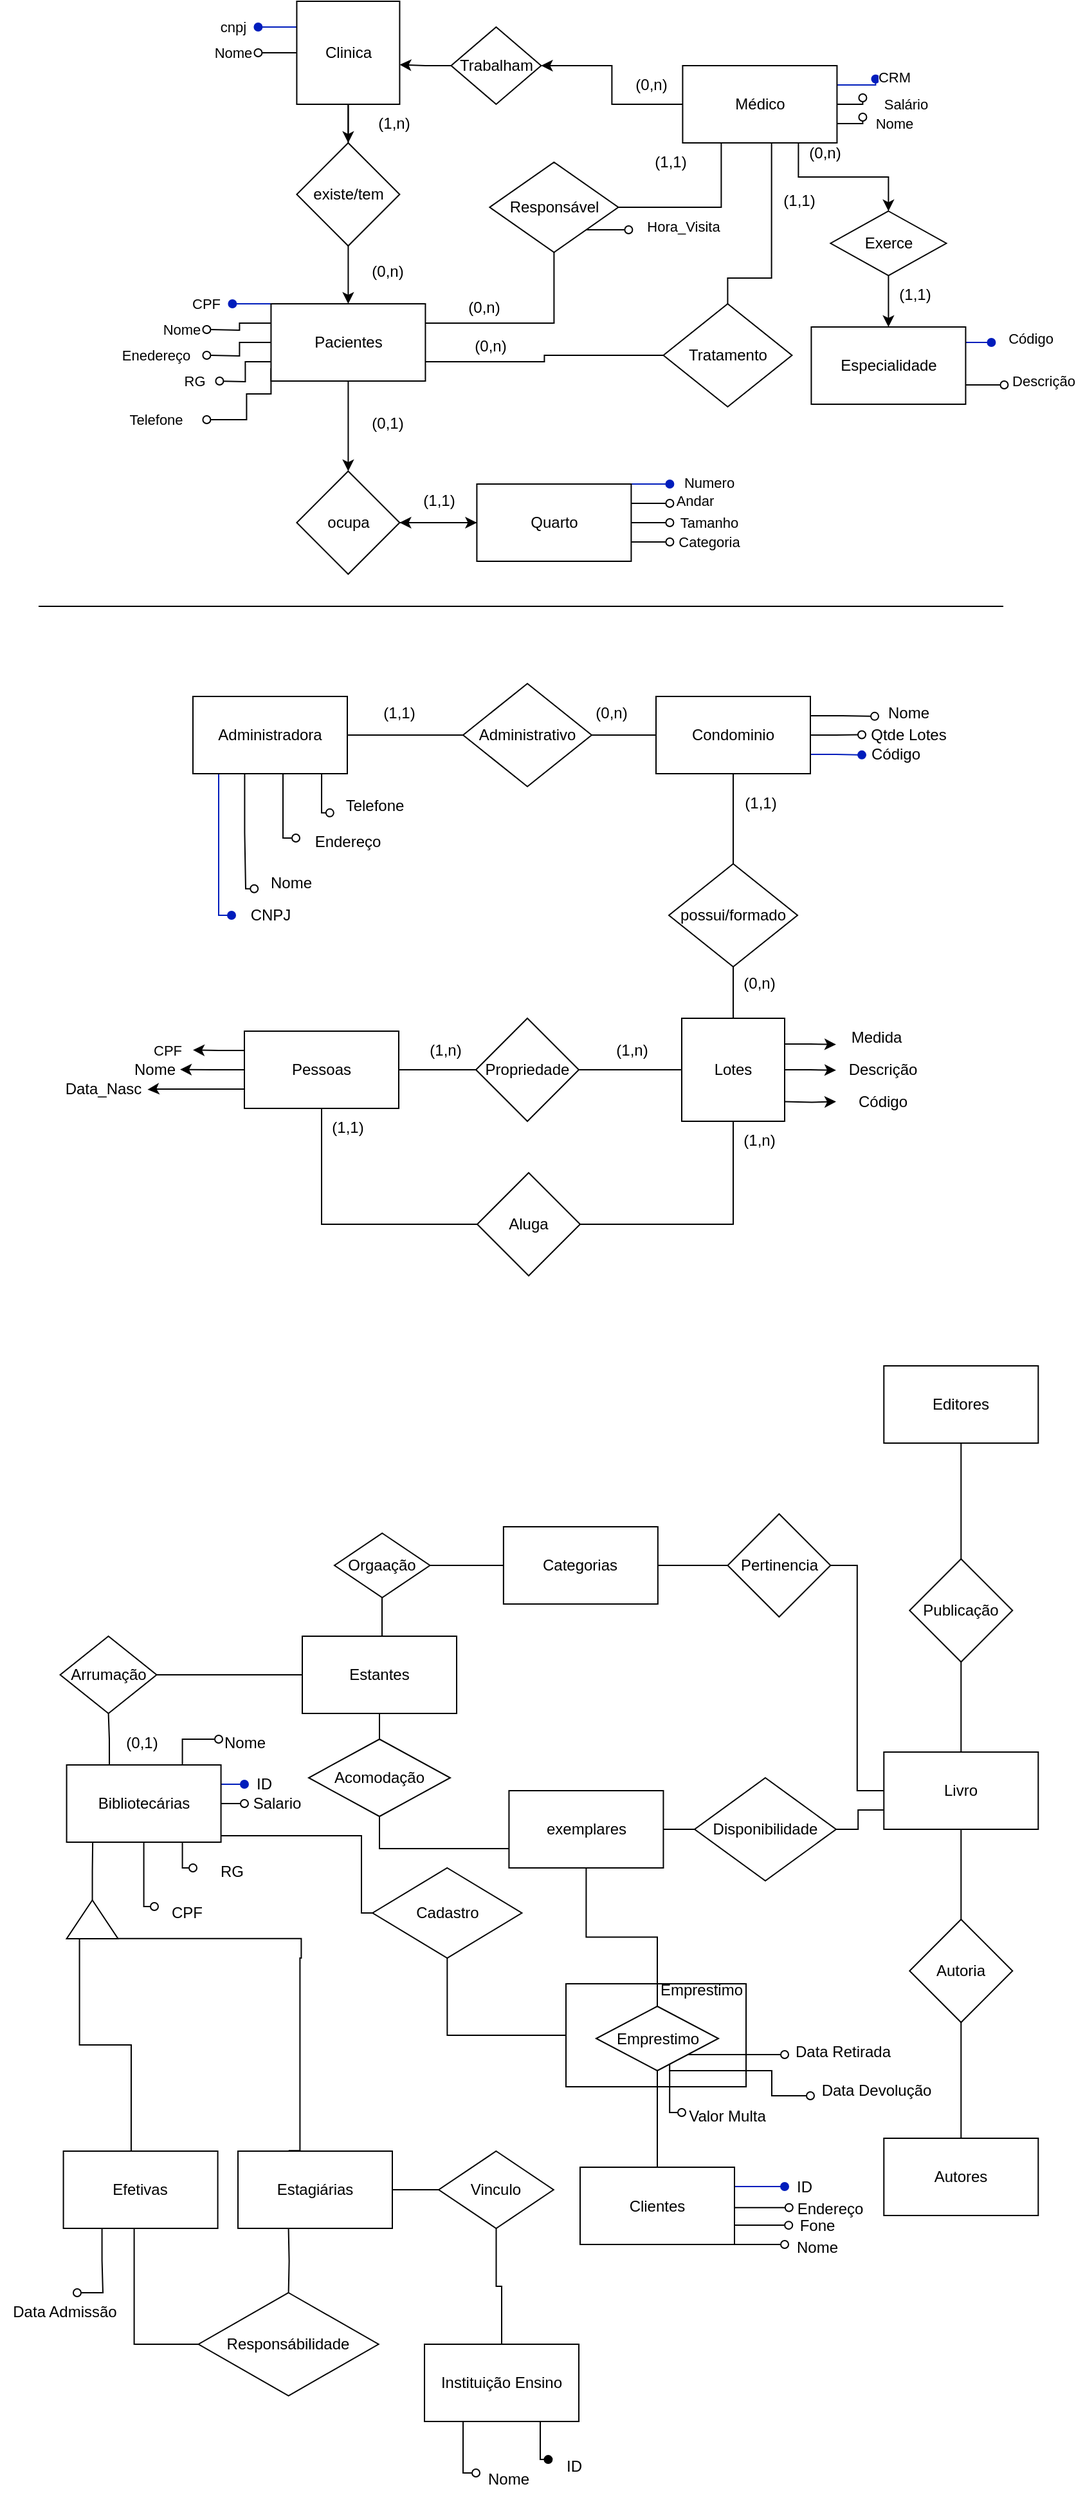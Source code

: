 <mxfile version="21.8.1" type="github">
  <diagram id="R2lEEEUBdFMjLlhIrx00" name="Page-1">
    <mxGraphModel dx="291" dy="302" grid="1" gridSize="10" guides="1" tooltips="1" connect="1" arrows="1" fold="1" page="1" pageScale="1" pageWidth="850" pageHeight="1100" math="0" shadow="0" extFonts="Permanent Marker^https://fonts.googleapis.com/css?family=Permanent+Marker">
      <root>
        <mxCell id="0" />
        <mxCell id="1" parent="0" />
        <mxCell id="gkzm2Iovf9U_LlAAw7v1-2" value="&lt;font style=&quot;vertical-align: inherit;&quot;&gt;&lt;font style=&quot;vertical-align: inherit;&quot;&gt;cnpj&lt;/font&gt;&lt;/font&gt;" style="edgeStyle=orthogonalEdgeStyle;rounded=0;orthogonalLoop=1;jettySize=auto;html=1;exitX=0;exitY=0.25;exitDx=0;exitDy=0;endArrow=oval;endFill=1;fillColor=#0050ef;strokeColor=#001DBC;" parent="1" source="gkzm2Iovf9U_LlAAw7v1-1" edge="1">
          <mxGeometry x="1" y="20" relative="1" as="geometry">
            <mxPoint x="200.71" y="110" as="targetPoint" />
            <mxPoint x="-20" y="-20" as="offset" />
          </mxGeometry>
        </mxCell>
        <mxCell id="gkzm2Iovf9U_LlAAw7v1-3" value="&lt;font style=&quot;vertical-align: inherit;&quot;&gt;&lt;font style=&quot;vertical-align: inherit;&quot;&gt;Nome&lt;/font&gt;&lt;/font&gt;" style="edgeStyle=orthogonalEdgeStyle;rounded=0;orthogonalLoop=1;jettySize=auto;html=1;exitX=0;exitY=0.5;exitDx=0;exitDy=0;endArrow=oval;endFill=0;" parent="1" source="gkzm2Iovf9U_LlAAw7v1-1" edge="1">
          <mxGeometry x="1" y="20" relative="1" as="geometry">
            <mxPoint x="200.71" y="130" as="targetPoint" />
            <mxPoint x="-20" y="-20" as="offset" />
          </mxGeometry>
        </mxCell>
        <mxCell id="gkzm2Iovf9U_LlAAw7v1-5" value="" style="edgeStyle=orthogonalEdgeStyle;rounded=0;orthogonalLoop=1;jettySize=auto;html=1;endArrow=none;endFill=0;" parent="1" source="gkzm2Iovf9U_LlAAw7v1-1" target="gkzm2Iovf9U_LlAAw7v1-4" edge="1">
          <mxGeometry relative="1" as="geometry" />
        </mxCell>
        <mxCell id="XFIh8VHzb_HFh7C2uXoa-22" value="" style="edgeStyle=orthogonalEdgeStyle;rounded=0;orthogonalLoop=1;jettySize=auto;html=1;" edge="1" parent="1" source="gkzm2Iovf9U_LlAAw7v1-1" target="gkzm2Iovf9U_LlAAw7v1-4">
          <mxGeometry relative="1" as="geometry" />
        </mxCell>
        <mxCell id="gkzm2Iovf9U_LlAAw7v1-1" value="&lt;font style=&quot;vertical-align: inherit;&quot;&gt;&lt;font style=&quot;vertical-align: inherit;&quot;&gt;Clinica&lt;/font&gt;&lt;/font&gt;" style="whiteSpace=wrap;html=1;aspect=fixed;" parent="1" vertex="1">
          <mxGeometry x="230.71" y="90" width="80" height="80" as="geometry" />
        </mxCell>
        <mxCell id="gkzm2Iovf9U_LlAAw7v1-7" value="" style="edgeStyle=orthogonalEdgeStyle;rounded=0;orthogonalLoop=1;jettySize=auto;html=1;" parent="1" source="gkzm2Iovf9U_LlAAw7v1-4" target="gkzm2Iovf9U_LlAAw7v1-6" edge="1">
          <mxGeometry relative="1" as="geometry" />
        </mxCell>
        <mxCell id="gkzm2Iovf9U_LlAAw7v1-4" value="&lt;font style=&quot;vertical-align: inherit;&quot;&gt;&lt;font style=&quot;vertical-align: inherit;&quot;&gt;existe/tem&lt;/font&gt;&lt;/font&gt;" style="rhombus;whiteSpace=wrap;html=1;" parent="1" vertex="1">
          <mxGeometry x="230.71" y="200" width="80" height="80" as="geometry" />
        </mxCell>
        <mxCell id="gkzm2Iovf9U_LlAAw7v1-10" style="edgeStyle=orthogonalEdgeStyle;rounded=0;orthogonalLoop=1;jettySize=auto;html=1;exitX=0;exitY=0;exitDx=0;exitDy=0;endArrow=oval;endFill=1;fillColor=#0050ef;strokeColor=#001DBC;" parent="1" source="gkzm2Iovf9U_LlAAw7v1-6" edge="1">
          <mxGeometry relative="1" as="geometry">
            <mxPoint x="180.71" y="325.143" as="targetPoint" />
          </mxGeometry>
        </mxCell>
        <mxCell id="gkzm2Iovf9U_LlAAw7v1-12" value="CPF" style="edgeLabel;html=1;align=center;verticalAlign=middle;resizable=0;points=[];" parent="gkzm2Iovf9U_LlAAw7v1-10" vertex="1" connectable="0">
          <mxGeometry x="0.822" y="-1" relative="1" as="geometry">
            <mxPoint x="-23" y="1" as="offset" />
          </mxGeometry>
        </mxCell>
        <mxCell id="gkzm2Iovf9U_LlAAw7v1-13" style="edgeStyle=orthogonalEdgeStyle;rounded=0;orthogonalLoop=1;jettySize=auto;html=1;exitX=0;exitY=0.25;exitDx=0;exitDy=0;endArrow=oval;endFill=0;" parent="1" source="gkzm2Iovf9U_LlAAw7v1-6" edge="1">
          <mxGeometry relative="1" as="geometry">
            <mxPoint x="160.71" y="345" as="targetPoint" />
          </mxGeometry>
        </mxCell>
        <mxCell id="gkzm2Iovf9U_LlAAw7v1-14" value="Nome" style="edgeLabel;html=1;align=center;verticalAlign=middle;resizable=0;points=[];" parent="gkzm2Iovf9U_LlAAw7v1-13" vertex="1" connectable="0">
          <mxGeometry x="0.969" relative="1" as="geometry">
            <mxPoint x="-21" as="offset" />
          </mxGeometry>
        </mxCell>
        <mxCell id="gkzm2Iovf9U_LlAAw7v1-15" style="edgeStyle=orthogonalEdgeStyle;rounded=0;orthogonalLoop=1;jettySize=auto;html=1;exitX=0;exitY=0.5;exitDx=0;exitDy=0;endArrow=oval;endFill=0;" parent="1" source="gkzm2Iovf9U_LlAAw7v1-6" edge="1">
          <mxGeometry relative="1" as="geometry">
            <mxPoint x="160.71" y="365" as="targetPoint" />
          </mxGeometry>
        </mxCell>
        <mxCell id="gkzm2Iovf9U_LlAAw7v1-16" value="Enedereço" style="edgeLabel;html=1;align=center;verticalAlign=middle;resizable=0;points=[];" parent="gkzm2Iovf9U_LlAAw7v1-15" vertex="1" connectable="0">
          <mxGeometry x="0.972" relative="1" as="geometry">
            <mxPoint x="-41" as="offset" />
          </mxGeometry>
        </mxCell>
        <mxCell id="gkzm2Iovf9U_LlAAw7v1-17" style="edgeStyle=orthogonalEdgeStyle;rounded=0;orthogonalLoop=1;jettySize=auto;html=1;exitX=0;exitY=0.75;exitDx=0;exitDy=0;endArrow=oval;endFill=0;" parent="1" source="gkzm2Iovf9U_LlAAw7v1-6" edge="1">
          <mxGeometry relative="1" as="geometry">
            <mxPoint x="170.71" y="385" as="targetPoint" />
          </mxGeometry>
        </mxCell>
        <mxCell id="gkzm2Iovf9U_LlAAw7v1-18" value="RG" style="edgeLabel;html=1;align=center;verticalAlign=middle;resizable=0;points=[];" parent="gkzm2Iovf9U_LlAAw7v1-17" vertex="1" connectable="0">
          <mxGeometry x="0.917" relative="1" as="geometry">
            <mxPoint x="-22" as="offset" />
          </mxGeometry>
        </mxCell>
        <mxCell id="gkzm2Iovf9U_LlAAw7v1-19" style="edgeStyle=orthogonalEdgeStyle;rounded=0;orthogonalLoop=1;jettySize=auto;html=1;exitX=0;exitY=1;exitDx=0;exitDy=0;endArrow=oval;endFill=0;" parent="1" edge="1">
          <mxGeometry relative="1" as="geometry">
            <mxPoint x="160.71" y="415" as="targetPoint" />
            <mxPoint x="210.71" y="375" as="sourcePoint" />
            <Array as="points">
              <mxPoint x="210.71" y="395" />
              <mxPoint x="191.71" y="395" />
              <mxPoint x="191.71" y="415" />
            </Array>
          </mxGeometry>
        </mxCell>
        <mxCell id="gkzm2Iovf9U_LlAAw7v1-20" value="Telefone" style="edgeLabel;html=1;align=center;verticalAlign=middle;resizable=0;points=[];" parent="gkzm2Iovf9U_LlAAw7v1-19" vertex="1" connectable="0">
          <mxGeometry x="0.841" relative="1" as="geometry">
            <mxPoint x="-47" as="offset" />
          </mxGeometry>
        </mxCell>
        <mxCell id="gkzm2Iovf9U_LlAAw7v1-22" value="" style="edgeStyle=orthogonalEdgeStyle;rounded=0;orthogonalLoop=1;jettySize=auto;html=1;" parent="1" source="gkzm2Iovf9U_LlAAw7v1-6" target="gkzm2Iovf9U_LlAAw7v1-21" edge="1">
          <mxGeometry relative="1" as="geometry" />
        </mxCell>
        <mxCell id="gkzm2Iovf9U_LlAAw7v1-36" style="edgeStyle=orthogonalEdgeStyle;rounded=0;orthogonalLoop=1;jettySize=auto;html=1;exitX=1;exitY=0.25;exitDx=0;exitDy=0;endArrow=none;endFill=0;" parent="1" source="gkzm2Iovf9U_LlAAw7v1-6" target="gkzm2Iovf9U_LlAAw7v1-37" edge="1">
          <mxGeometry relative="1" as="geometry">
            <mxPoint x="440.71" y="245" as="targetPoint" />
          </mxGeometry>
        </mxCell>
        <mxCell id="gkzm2Iovf9U_LlAAw7v1-38" style="edgeStyle=orthogonalEdgeStyle;rounded=0;orthogonalLoop=1;jettySize=auto;html=1;exitX=1;exitY=0.75;exitDx=0;exitDy=0;endArrow=none;endFill=0;" parent="1" source="gkzm2Iovf9U_LlAAw7v1-6" target="gkzm2Iovf9U_LlAAw7v1-39" edge="1">
          <mxGeometry relative="1" as="geometry">
            <mxPoint x="550.71" y="375" as="targetPoint" />
          </mxGeometry>
        </mxCell>
        <mxCell id="gkzm2Iovf9U_LlAAw7v1-6" value="Pacientes" style="whiteSpace=wrap;html=1;" parent="1" vertex="1">
          <mxGeometry x="210.71" y="325" width="120" height="60" as="geometry" />
        </mxCell>
        <mxCell id="gkzm2Iovf9U_LlAAw7v1-8" value="(1,n)" style="text;html=1;align=center;verticalAlign=middle;resizable=0;points=[];autosize=1;strokeColor=none;fillColor=none;" parent="1" vertex="1">
          <mxGeometry x="280.71" y="170" width="50" height="30" as="geometry" />
        </mxCell>
        <mxCell id="gkzm2Iovf9U_LlAAw7v1-9" value="(0,n)" style="text;html=1;align=center;verticalAlign=middle;resizable=0;points=[];autosize=1;strokeColor=none;fillColor=none;" parent="1" vertex="1">
          <mxGeometry x="275.71" y="285" width="50" height="30" as="geometry" />
        </mxCell>
        <mxCell id="gkzm2Iovf9U_LlAAw7v1-24" value="" style="edgeStyle=orthogonalEdgeStyle;rounded=0;orthogonalLoop=1;jettySize=auto;html=1;" parent="1" source="gkzm2Iovf9U_LlAAw7v1-21" target="gkzm2Iovf9U_LlAAw7v1-23" edge="1">
          <mxGeometry relative="1" as="geometry" />
        </mxCell>
        <mxCell id="gkzm2Iovf9U_LlAAw7v1-21" value="ocupa" style="rhombus;whiteSpace=wrap;html=1;" parent="1" vertex="1">
          <mxGeometry x="230.71" y="455" width="80" height="80" as="geometry" />
        </mxCell>
        <mxCell id="gkzm2Iovf9U_LlAAw7v1-26" value="" style="edgeStyle=orthogonalEdgeStyle;rounded=0;orthogonalLoop=1;jettySize=auto;html=1;" parent="1" source="gkzm2Iovf9U_LlAAw7v1-23" target="gkzm2Iovf9U_LlAAw7v1-21" edge="1">
          <mxGeometry relative="1" as="geometry" />
        </mxCell>
        <mxCell id="gkzm2Iovf9U_LlAAw7v1-28" style="edgeStyle=orthogonalEdgeStyle;rounded=0;orthogonalLoop=1;jettySize=auto;html=1;exitX=1;exitY=0;exitDx=0;exitDy=0;endArrow=oval;endFill=1;fillColor=#0050ef;strokeColor=#001DBC;" parent="1" source="gkzm2Iovf9U_LlAAw7v1-23" edge="1">
          <mxGeometry relative="1" as="geometry">
            <mxPoint x="520.71" y="464.724" as="targetPoint" />
          </mxGeometry>
        </mxCell>
        <mxCell id="gkzm2Iovf9U_LlAAw7v1-29" value="Numero" style="edgeLabel;html=1;align=center;verticalAlign=middle;resizable=0;points=[];" parent="gkzm2Iovf9U_LlAAw7v1-28" vertex="1" connectable="0">
          <mxGeometry x="0.982" y="-2" relative="1" as="geometry">
            <mxPoint x="28" y="-1" as="offset" />
          </mxGeometry>
        </mxCell>
        <mxCell id="gkzm2Iovf9U_LlAAw7v1-30" style="edgeStyle=orthogonalEdgeStyle;rounded=0;orthogonalLoop=1;jettySize=auto;html=1;exitX=1;exitY=0.25;exitDx=0;exitDy=0;endArrow=oval;endFill=0;" parent="1" source="gkzm2Iovf9U_LlAAw7v1-23" edge="1">
          <mxGeometry relative="1" as="geometry">
            <mxPoint x="520.71" y="479.897" as="targetPoint" />
          </mxGeometry>
        </mxCell>
        <mxCell id="gkzm2Iovf9U_LlAAw7v1-31" value="Andar" style="edgeLabel;html=1;align=center;verticalAlign=middle;resizable=0;points=[];" parent="gkzm2Iovf9U_LlAAw7v1-30" vertex="1" connectable="0">
          <mxGeometry x="0.954" y="-2" relative="1" as="geometry">
            <mxPoint x="20" y="-4" as="offset" />
          </mxGeometry>
        </mxCell>
        <mxCell id="gkzm2Iovf9U_LlAAw7v1-32" style="edgeStyle=orthogonalEdgeStyle;rounded=0;orthogonalLoop=1;jettySize=auto;html=1;exitX=1;exitY=0.5;exitDx=0;exitDy=0;endArrow=oval;endFill=0;" parent="1" source="gkzm2Iovf9U_LlAAw7v1-23" edge="1">
          <mxGeometry relative="1" as="geometry">
            <mxPoint x="520.71" y="495.069" as="targetPoint" />
          </mxGeometry>
        </mxCell>
        <mxCell id="gkzm2Iovf9U_LlAAw7v1-33" value="Tamanho" style="edgeLabel;html=1;align=center;verticalAlign=middle;resizable=0;points=[];" parent="gkzm2Iovf9U_LlAAw7v1-32" vertex="1" connectable="0">
          <mxGeometry x="0.729" y="-1" relative="1" as="geometry">
            <mxPoint x="34" y="-1" as="offset" />
          </mxGeometry>
        </mxCell>
        <mxCell id="gkzm2Iovf9U_LlAAw7v1-34" style="edgeStyle=orthogonalEdgeStyle;rounded=0;orthogonalLoop=1;jettySize=auto;html=1;exitX=1;exitY=0.75;exitDx=0;exitDy=0;endArrow=oval;endFill=0;" parent="1" source="gkzm2Iovf9U_LlAAw7v1-23" edge="1">
          <mxGeometry relative="1" as="geometry">
            <mxPoint x="520.71" y="510.241" as="targetPoint" />
          </mxGeometry>
        </mxCell>
        <mxCell id="gkzm2Iovf9U_LlAAw7v1-35" value="Categoria" style="edgeLabel;html=1;align=center;verticalAlign=middle;resizable=0;points=[];" parent="gkzm2Iovf9U_LlAAw7v1-34" vertex="1" connectable="0">
          <mxGeometry x="0.266" relative="1" as="geometry">
            <mxPoint x="41" as="offset" />
          </mxGeometry>
        </mxCell>
        <mxCell id="gkzm2Iovf9U_LlAAw7v1-23" value="Quarto" style="whiteSpace=wrap;html=1;" parent="1" vertex="1">
          <mxGeometry x="370.71" y="465" width="120" height="60" as="geometry" />
        </mxCell>
        <mxCell id="gkzm2Iovf9U_LlAAw7v1-25" value="(0,1)" style="text;html=1;align=center;verticalAlign=middle;resizable=0;points=[];autosize=1;strokeColor=none;fillColor=none;" parent="1" vertex="1">
          <mxGeometry x="275.71" y="403" width="50" height="30" as="geometry" />
        </mxCell>
        <mxCell id="gkzm2Iovf9U_LlAAw7v1-27" value="(1,1)" style="text;html=1;align=center;verticalAlign=middle;resizable=0;points=[];autosize=1;strokeColor=none;fillColor=none;" parent="1" vertex="1">
          <mxGeometry x="315.71" y="463" width="50" height="30" as="geometry" />
        </mxCell>
        <mxCell id="gkzm2Iovf9U_LlAAw7v1-44" style="edgeStyle=orthogonalEdgeStyle;rounded=0;orthogonalLoop=1;jettySize=auto;html=1;exitX=1;exitY=1;exitDx=0;exitDy=0;endArrow=oval;endFill=0;" parent="1" source="gkzm2Iovf9U_LlAAw7v1-37" edge="1">
          <mxGeometry relative="1" as="geometry">
            <mxPoint x="488.71" y="268" as="targetPoint" />
          </mxGeometry>
        </mxCell>
        <mxCell id="gkzm2Iovf9U_LlAAw7v1-45" value="Hora_Visita" style="edgeLabel;html=1;align=center;verticalAlign=middle;resizable=0;points=[];" parent="gkzm2Iovf9U_LlAAw7v1-44" vertex="1" connectable="0">
          <mxGeometry x="0.978" y="-5" relative="1" as="geometry">
            <mxPoint x="47" y="-3" as="offset" />
          </mxGeometry>
        </mxCell>
        <mxCell id="gkzm2Iovf9U_LlAAw7v1-46" style="edgeStyle=orthogonalEdgeStyle;rounded=0;orthogonalLoop=1;jettySize=auto;html=1;exitX=1;exitY=0.5;exitDx=0;exitDy=0;endArrow=none;endFill=0;" parent="1" source="gkzm2Iovf9U_LlAAw7v1-37" edge="1">
          <mxGeometry relative="1" as="geometry">
            <mxPoint x="560.71" y="195" as="targetPoint" />
            <Array as="points">
              <mxPoint x="560.71" y="250" />
            </Array>
          </mxGeometry>
        </mxCell>
        <mxCell id="gkzm2Iovf9U_LlAAw7v1-37" value="Responsável" style="rhombus;whiteSpace=wrap;html=1;" parent="1" vertex="1">
          <mxGeometry x="380.71" y="215" width="100" height="70" as="geometry" />
        </mxCell>
        <mxCell id="gkzm2Iovf9U_LlAAw7v1-39" value="Tratamento" style="rhombus;whiteSpace=wrap;html=1;" parent="1" vertex="1">
          <mxGeometry x="515.71" y="325" width="100" height="80" as="geometry" />
        </mxCell>
        <mxCell id="gkzm2Iovf9U_LlAAw7v1-42" value="(0,n)" style="text;html=1;align=center;verticalAlign=middle;resizable=0;points=[];autosize=1;strokeColor=none;fillColor=none;" parent="1" vertex="1">
          <mxGeometry x="355.71" y="343" width="50" height="30" as="geometry" />
        </mxCell>
        <mxCell id="gkzm2Iovf9U_LlAAw7v1-43" value="(0,n)" style="text;html=1;align=center;verticalAlign=middle;resizable=0;points=[];autosize=1;strokeColor=none;fillColor=none;" parent="1" vertex="1">
          <mxGeometry x="350.71" y="313" width="50" height="30" as="geometry" />
        </mxCell>
        <mxCell id="XFIh8VHzb_HFh7C2uXoa-2" style="edgeStyle=orthogonalEdgeStyle;rounded=0;orthogonalLoop=1;jettySize=auto;html=1;exitX=0.75;exitY=1;exitDx=0;exitDy=0;" edge="1" parent="1" source="gkzm2Iovf9U_LlAAw7v1-48" target="XFIh8VHzb_HFh7C2uXoa-3">
          <mxGeometry relative="1" as="geometry">
            <mxPoint x="710.71" y="275" as="targetPoint" />
          </mxGeometry>
        </mxCell>
        <mxCell id="XFIh8VHzb_HFh7C2uXoa-13" style="edgeStyle=orthogonalEdgeStyle;rounded=0;orthogonalLoop=1;jettySize=auto;html=1;exitX=1;exitY=0.25;exitDx=0;exitDy=0;endArrow=oval;endFill=1;fillColor=#0050ef;strokeColor=#001DBC;" edge="1" parent="1" source="gkzm2Iovf9U_LlAAw7v1-48">
          <mxGeometry relative="1" as="geometry">
            <mxPoint x="680.71" y="150.345" as="targetPoint" />
          </mxGeometry>
        </mxCell>
        <mxCell id="XFIh8VHzb_HFh7C2uXoa-14" value="CRM" style="edgeLabel;html=1;align=center;verticalAlign=middle;resizable=0;points=[];" vertex="1" connectable="0" parent="XFIh8VHzb_HFh7C2uXoa-13">
          <mxGeometry x="0.977" y="3" relative="1" as="geometry">
            <mxPoint x="17" y="-2" as="offset" />
          </mxGeometry>
        </mxCell>
        <mxCell id="XFIh8VHzb_HFh7C2uXoa-15" style="edgeStyle=orthogonalEdgeStyle;rounded=0;orthogonalLoop=1;jettySize=auto;html=1;exitX=1;exitY=0.5;exitDx=0;exitDy=0;endArrow=oval;endFill=0;" edge="1" parent="1" source="gkzm2Iovf9U_LlAAw7v1-48">
          <mxGeometry relative="1" as="geometry">
            <mxPoint x="670.71" y="165" as="targetPoint" />
          </mxGeometry>
        </mxCell>
        <mxCell id="XFIh8VHzb_HFh7C2uXoa-16" value="Salário" style="edgeLabel;html=1;align=center;verticalAlign=middle;resizable=0;points=[];" vertex="1" connectable="0" parent="XFIh8VHzb_HFh7C2uXoa-15">
          <mxGeometry x="0.567" y="-2" relative="1" as="geometry">
            <mxPoint x="34" y="-2" as="offset" />
          </mxGeometry>
        </mxCell>
        <mxCell id="XFIh8VHzb_HFh7C2uXoa-17" style="edgeStyle=orthogonalEdgeStyle;rounded=0;orthogonalLoop=1;jettySize=auto;html=1;exitX=1;exitY=0.75;exitDx=0;exitDy=0;endArrow=oval;endFill=0;" edge="1" parent="1" source="gkzm2Iovf9U_LlAAw7v1-48">
          <mxGeometry relative="1" as="geometry">
            <mxPoint x="670.71" y="180" as="targetPoint" />
          </mxGeometry>
        </mxCell>
        <mxCell id="XFIh8VHzb_HFh7C2uXoa-18" value="Nome" style="edgeLabel;html=1;align=center;verticalAlign=middle;resizable=0;points=[];" vertex="1" connectable="0" parent="XFIh8VHzb_HFh7C2uXoa-17">
          <mxGeometry x="0.61" relative="1" as="geometry">
            <mxPoint x="24" as="offset" />
          </mxGeometry>
        </mxCell>
        <mxCell id="XFIh8VHzb_HFh7C2uXoa-20" value="" style="edgeStyle=orthogonalEdgeStyle;rounded=0;orthogonalLoop=1;jettySize=auto;html=1;" edge="1" parent="1" source="gkzm2Iovf9U_LlAAw7v1-48" target="XFIh8VHzb_HFh7C2uXoa-19">
          <mxGeometry relative="1" as="geometry" />
        </mxCell>
        <mxCell id="gkzm2Iovf9U_LlAAw7v1-48" value="Médico" style="rounded=0;whiteSpace=wrap;html=1;" parent="1" vertex="1">
          <mxGeometry x="530.71" y="140" width="120" height="60" as="geometry" />
        </mxCell>
        <mxCell id="gkzm2Iovf9U_LlAAw7v1-50" style="edgeStyle=orthogonalEdgeStyle;rounded=0;orthogonalLoop=1;jettySize=auto;html=1;exitX=0.5;exitY=0;exitDx=0;exitDy=0;entryX=0.576;entryY=1.006;entryDx=0;entryDy=0;entryPerimeter=0;endArrow=none;endFill=0;" parent="1" source="gkzm2Iovf9U_LlAAw7v1-39" target="gkzm2Iovf9U_LlAAw7v1-48" edge="1">
          <mxGeometry relative="1" as="geometry">
            <Array as="points">
              <mxPoint x="565.71" y="305" />
              <mxPoint x="599.71" y="305" />
            </Array>
          </mxGeometry>
        </mxCell>
        <mxCell id="XFIh8VHzb_HFh7C2uXoa-1" value="(1,1)" style="text;html=1;align=center;verticalAlign=middle;resizable=0;points=[];autosize=1;strokeColor=none;fillColor=none;" vertex="1" parent="1">
          <mxGeometry x="495.71" y="200" width="50" height="30" as="geometry" />
        </mxCell>
        <mxCell id="XFIh8VHzb_HFh7C2uXoa-6" value="" style="edgeStyle=orthogonalEdgeStyle;rounded=0;orthogonalLoop=1;jettySize=auto;html=1;" edge="1" parent="1" source="XFIh8VHzb_HFh7C2uXoa-3" target="XFIh8VHzb_HFh7C2uXoa-5">
          <mxGeometry relative="1" as="geometry" />
        </mxCell>
        <mxCell id="XFIh8VHzb_HFh7C2uXoa-3" value="Exerce" style="rhombus;whiteSpace=wrap;html=1;" vertex="1" parent="1">
          <mxGeometry x="645.71" y="253" width="90" height="50" as="geometry" />
        </mxCell>
        <mxCell id="XFIh8VHzb_HFh7C2uXoa-4" value="(0,n)" style="text;html=1;align=center;verticalAlign=middle;resizable=0;points=[];autosize=1;strokeColor=none;fillColor=none;" vertex="1" parent="1">
          <mxGeometry x="615.71" y="193" width="50" height="30" as="geometry" />
        </mxCell>
        <mxCell id="XFIh8VHzb_HFh7C2uXoa-7" style="edgeStyle=orthogonalEdgeStyle;rounded=0;orthogonalLoop=1;jettySize=auto;html=1;exitX=1;exitY=0.2;exitDx=0;exitDy=0;endArrow=oval;endFill=1;fillColor=#0050ef;strokeColor=#001DBC;exitPerimeter=0;" edge="1" parent="1" source="XFIh8VHzb_HFh7C2uXoa-5">
          <mxGeometry relative="1" as="geometry">
            <mxPoint x="770.71" y="355" as="targetPoint" />
            <mxPoint x="710.71" y="354.34" as="sourcePoint" />
            <Array as="points">
              <mxPoint x="750.71" y="355" />
              <mxPoint x="790.71" y="355" />
            </Array>
          </mxGeometry>
        </mxCell>
        <mxCell id="XFIh8VHzb_HFh7C2uXoa-8" value="Código" style="edgeLabel;html=1;align=center;verticalAlign=middle;resizable=0;points=[];" vertex="1" connectable="0" parent="XFIh8VHzb_HFh7C2uXoa-7">
          <mxGeometry x="1" y="-2" relative="1" as="geometry">
            <mxPoint x="30" y="-5" as="offset" />
          </mxGeometry>
        </mxCell>
        <mxCell id="XFIh8VHzb_HFh7C2uXoa-9" style="edgeStyle=orthogonalEdgeStyle;rounded=0;orthogonalLoop=1;jettySize=auto;html=1;exitX=1;exitY=0.75;exitDx=0;exitDy=0;endArrow=oval;endFill=0;" edge="1" parent="1" source="XFIh8VHzb_HFh7C2uXoa-5">
          <mxGeometry relative="1" as="geometry">
            <mxPoint x="780.71" y="388" as="targetPoint" />
            <Array as="points">
              <mxPoint x="780.71" y="388" />
              <mxPoint x="780.71" y="388" />
            </Array>
          </mxGeometry>
        </mxCell>
        <mxCell id="XFIh8VHzb_HFh7C2uXoa-10" value="Descrição" style="edgeLabel;html=1;align=center;verticalAlign=middle;resizable=0;points=[];" vertex="1" connectable="0" parent="XFIh8VHzb_HFh7C2uXoa-9">
          <mxGeometry x="1" y="3" relative="1" as="geometry">
            <mxPoint x="30" as="offset" />
          </mxGeometry>
        </mxCell>
        <mxCell id="XFIh8VHzb_HFh7C2uXoa-5" value="Especialidade" style="whiteSpace=wrap;html=1;" vertex="1" parent="1">
          <mxGeometry x="630.71" y="343" width="120" height="60" as="geometry" />
        </mxCell>
        <mxCell id="XFIh8VHzb_HFh7C2uXoa-11" value="(1,1)" style="text;html=1;align=center;verticalAlign=middle;resizable=0;points=[];autosize=1;strokeColor=none;fillColor=none;" vertex="1" parent="1">
          <mxGeometry x="685.71" y="303" width="50" height="30" as="geometry" />
        </mxCell>
        <mxCell id="XFIh8VHzb_HFh7C2uXoa-12" value="(1,1)" style="text;html=1;align=center;verticalAlign=middle;resizable=0;points=[];autosize=1;strokeColor=none;fillColor=none;" vertex="1" parent="1">
          <mxGeometry x="595.71" y="230" width="50" height="30" as="geometry" />
        </mxCell>
        <mxCell id="XFIh8VHzb_HFh7C2uXoa-23" value="" style="edgeStyle=orthogonalEdgeStyle;rounded=0;orthogonalLoop=1;jettySize=auto;html=1;entryX=1;entryY=0.616;entryDx=0;entryDy=0;entryPerimeter=0;" edge="1" parent="1" source="XFIh8VHzb_HFh7C2uXoa-19" target="gkzm2Iovf9U_LlAAw7v1-1">
          <mxGeometry relative="1" as="geometry" />
        </mxCell>
        <mxCell id="XFIh8VHzb_HFh7C2uXoa-19" value="Trabalham" style="rhombus;whiteSpace=wrap;html=1;rounded=0;" vertex="1" parent="1">
          <mxGeometry x="350.71" y="110" width="70" height="60" as="geometry" />
        </mxCell>
        <mxCell id="XFIh8VHzb_HFh7C2uXoa-21" value="(0,n)" style="text;html=1;align=center;verticalAlign=middle;resizable=0;points=[];autosize=1;strokeColor=none;fillColor=none;" vertex="1" parent="1">
          <mxGeometry x="480.71" y="140" width="50" height="30" as="geometry" />
        </mxCell>
        <mxCell id="XFIh8VHzb_HFh7C2uXoa-25" value="" style="endArrow=none;html=1;rounded=0;" edge="1" parent="1">
          <mxGeometry width="50" height="50" relative="1" as="geometry">
            <mxPoint x="30" y="560" as="sourcePoint" />
            <mxPoint x="780" y="560" as="targetPoint" />
          </mxGeometry>
        </mxCell>
        <mxCell id="XFIh8VHzb_HFh7C2uXoa-31" value="" style="edgeStyle=orthogonalEdgeStyle;rounded=0;orthogonalLoop=1;jettySize=auto;html=1;endArrow=none;endFill=0;entryX=0;entryY=0.5;entryDx=0;entryDy=0;" edge="1" parent="1" source="XFIh8VHzb_HFh7C2uXoa-29" target="XFIh8VHzb_HFh7C2uXoa-30">
          <mxGeometry relative="1" as="geometry">
            <mxPoint x="360" y="670" as="targetPoint" />
          </mxGeometry>
        </mxCell>
        <mxCell id="XFIh8VHzb_HFh7C2uXoa-54" style="edgeStyle=orthogonalEdgeStyle;rounded=0;orthogonalLoop=1;jettySize=auto;html=1;exitX=0.25;exitY=1;exitDx=0;exitDy=0;endArrow=oval;endFill=1;fillColor=#0050ef;strokeColor=#001DBC;" edge="1" parent="1">
          <mxGeometry relative="1" as="geometry">
            <mxPoint x="180" y="800" as="targetPoint" />
            <mxPoint x="170" y="690" as="sourcePoint" />
            <Array as="points">
              <mxPoint x="170" y="790" />
              <mxPoint x="170" y="790" />
            </Array>
          </mxGeometry>
        </mxCell>
        <mxCell id="XFIh8VHzb_HFh7C2uXoa-55" style="edgeStyle=orthogonalEdgeStyle;rounded=0;orthogonalLoop=1;jettySize=auto;html=1;exitX=0.5;exitY=1;exitDx=0;exitDy=0;endArrow=oval;endFill=0;entryX=0.032;entryY=0.646;entryDx=0;entryDy=0;entryPerimeter=0;" edge="1" parent="1" target="XFIh8VHzb_HFh7C2uXoa-60">
          <mxGeometry relative="1" as="geometry">
            <mxPoint x="190" y="780" as="targetPoint" />
            <mxPoint x="190.2" y="690" as="sourcePoint" />
            <Array as="points">
              <mxPoint x="190" y="736" />
              <mxPoint x="191" y="736" />
              <mxPoint x="191" y="779" />
            </Array>
          </mxGeometry>
        </mxCell>
        <mxCell id="XFIh8VHzb_HFh7C2uXoa-56" style="edgeStyle=orthogonalEdgeStyle;rounded=0;orthogonalLoop=1;jettySize=auto;html=1;exitX=0.75;exitY=1;exitDx=0;exitDy=0;endArrow=oval;endFill=0;" edge="1" parent="1">
          <mxGeometry relative="1" as="geometry">
            <mxPoint x="230" y="740" as="targetPoint" />
            <mxPoint x="220" y="690" as="sourcePoint" />
            <Array as="points">
              <mxPoint x="220" y="690" />
              <mxPoint x="220" y="740" />
            </Array>
          </mxGeometry>
        </mxCell>
        <mxCell id="XFIh8VHzb_HFh7C2uXoa-57" style="edgeStyle=orthogonalEdgeStyle;rounded=0;orthogonalLoop=1;jettySize=auto;html=1;exitX=1;exitY=1;exitDx=0;exitDy=0;endArrow=oval;endFill=0;entryX=0.01;entryY=0.681;entryDx=0;entryDy=0;entryPerimeter=0;" edge="1" parent="1" target="XFIh8VHzb_HFh7C2uXoa-58">
          <mxGeometry relative="1" as="geometry">
            <mxPoint x="250" y="720" as="targetPoint" />
            <mxPoint x="250.04" y="690" as="sourcePoint" />
            <Array as="points">
              <mxPoint x="250" y="720" />
            </Array>
          </mxGeometry>
        </mxCell>
        <mxCell id="XFIh8VHzb_HFh7C2uXoa-29" value="Administradora" style="rounded=0;whiteSpace=wrap;html=1;" vertex="1" parent="1">
          <mxGeometry x="150" y="630" width="120" height="60" as="geometry" />
        </mxCell>
        <mxCell id="XFIh8VHzb_HFh7C2uXoa-34" value="" style="edgeStyle=orthogonalEdgeStyle;rounded=0;orthogonalLoop=1;jettySize=auto;html=1;endArrow=none;endFill=0;" edge="1" parent="1" source="XFIh8VHzb_HFh7C2uXoa-30" target="XFIh8VHzb_HFh7C2uXoa-33">
          <mxGeometry relative="1" as="geometry" />
        </mxCell>
        <mxCell id="XFIh8VHzb_HFh7C2uXoa-30" value="Administrativo" style="rhombus;whiteSpace=wrap;html=1;rounded=0;" vertex="1" parent="1">
          <mxGeometry x="360" y="620" width="100" height="80" as="geometry" />
        </mxCell>
        <mxCell id="XFIh8VHzb_HFh7C2uXoa-36" value="" style="edgeStyle=orthogonalEdgeStyle;rounded=0;orthogonalLoop=1;jettySize=auto;html=1;endArrow=none;endFill=0;" edge="1" parent="1" source="XFIh8VHzb_HFh7C2uXoa-33" target="XFIh8VHzb_HFh7C2uXoa-35">
          <mxGeometry relative="1" as="geometry" />
        </mxCell>
        <mxCell id="XFIh8VHzb_HFh7C2uXoa-65" style="edgeStyle=orthogonalEdgeStyle;rounded=0;orthogonalLoop=1;jettySize=auto;html=1;exitX=1;exitY=0.25;exitDx=0;exitDy=0;endArrow=oval;endFill=0;" edge="1" parent="1" source="XFIh8VHzb_HFh7C2uXoa-33">
          <mxGeometry relative="1" as="geometry">
            <mxPoint x="680" y="645.429" as="targetPoint" />
          </mxGeometry>
        </mxCell>
        <mxCell id="XFIh8VHzb_HFh7C2uXoa-66" style="edgeStyle=orthogonalEdgeStyle;rounded=0;orthogonalLoop=1;jettySize=auto;html=1;exitX=1;exitY=0.5;exitDx=0;exitDy=0;endArrow=oval;endFill=0;" edge="1" parent="1" source="XFIh8VHzb_HFh7C2uXoa-33">
          <mxGeometry relative="1" as="geometry">
            <mxPoint x="670" y="659.714" as="targetPoint" />
          </mxGeometry>
        </mxCell>
        <mxCell id="XFIh8VHzb_HFh7C2uXoa-67" style="edgeStyle=orthogonalEdgeStyle;rounded=0;orthogonalLoop=1;jettySize=auto;html=1;exitX=1;exitY=0.75;exitDx=0;exitDy=0;endArrow=oval;endFill=1;fillColor=#0050ef;strokeColor=#001DBC;" edge="1" parent="1" source="XFIh8VHzb_HFh7C2uXoa-33">
          <mxGeometry relative="1" as="geometry">
            <mxPoint x="670" y="675.429" as="targetPoint" />
          </mxGeometry>
        </mxCell>
        <mxCell id="XFIh8VHzb_HFh7C2uXoa-33" value="Condominio" style="whiteSpace=wrap;html=1;rounded=0;" vertex="1" parent="1">
          <mxGeometry x="510" y="630" width="120" height="60" as="geometry" />
        </mxCell>
        <mxCell id="XFIh8VHzb_HFh7C2uXoa-38" style="edgeStyle=orthogonalEdgeStyle;rounded=0;orthogonalLoop=1;jettySize=auto;html=1;exitX=0.5;exitY=1;exitDx=0;exitDy=0;entryX=0.5;entryY=0;entryDx=0;entryDy=0;endArrow=none;endFill=0;" edge="1" parent="1" source="XFIh8VHzb_HFh7C2uXoa-35" target="XFIh8VHzb_HFh7C2uXoa-37">
          <mxGeometry relative="1" as="geometry" />
        </mxCell>
        <mxCell id="XFIh8VHzb_HFh7C2uXoa-35" value="possui/formado" style="rhombus;whiteSpace=wrap;html=1;rounded=0;" vertex="1" parent="1">
          <mxGeometry x="520" y="760" width="100" height="80" as="geometry" />
        </mxCell>
        <mxCell id="XFIh8VHzb_HFh7C2uXoa-40" value="" style="edgeStyle=orthogonalEdgeStyle;rounded=0;orthogonalLoop=1;jettySize=auto;html=1;endArrow=none;endFill=0;" edge="1" parent="1" source="XFIh8VHzb_HFh7C2uXoa-37" target="XFIh8VHzb_HFh7C2uXoa-39">
          <mxGeometry relative="1" as="geometry" />
        </mxCell>
        <mxCell id="XFIh8VHzb_HFh7C2uXoa-84" style="edgeStyle=orthogonalEdgeStyle;rounded=0;orthogonalLoop=1;jettySize=auto;html=1;exitX=1;exitY=0.25;exitDx=0;exitDy=0;" edge="1" parent="1" source="XFIh8VHzb_HFh7C2uXoa-37">
          <mxGeometry relative="1" as="geometry">
            <mxPoint x="650.0" y="900.353" as="targetPoint" />
          </mxGeometry>
        </mxCell>
        <mxCell id="XFIh8VHzb_HFh7C2uXoa-85" style="edgeStyle=orthogonalEdgeStyle;rounded=0;orthogonalLoop=1;jettySize=auto;html=1;exitX=1;exitY=0.5;exitDx=0;exitDy=0;" edge="1" parent="1" source="XFIh8VHzb_HFh7C2uXoa-37">
          <mxGeometry relative="1" as="geometry">
            <mxPoint x="650.0" y="920.353" as="targetPoint" />
          </mxGeometry>
        </mxCell>
        <mxCell id="XFIh8VHzb_HFh7C2uXoa-86" style="edgeStyle=orthogonalEdgeStyle;rounded=0;orthogonalLoop=1;jettySize=auto;html=1;exitX=1;exitY=0.754;exitDx=0;exitDy=0;exitPerimeter=0;" edge="1" parent="1">
          <mxGeometry relative="1" as="geometry">
            <mxPoint x="650.0" y="944.753" as="targetPoint" />
            <mxPoint x="610" y="944.72" as="sourcePoint" />
          </mxGeometry>
        </mxCell>
        <mxCell id="XFIh8VHzb_HFh7C2uXoa-37" value="Lotes" style="whiteSpace=wrap;html=1;aspect=fixed;" vertex="1" parent="1">
          <mxGeometry x="530" y="880" width="80" height="80" as="geometry" />
        </mxCell>
        <mxCell id="XFIh8VHzb_HFh7C2uXoa-42" value="" style="edgeStyle=orthogonalEdgeStyle;rounded=0;orthogonalLoop=1;jettySize=auto;html=1;endArrow=none;endFill=0;" edge="1" parent="1" source="XFIh8VHzb_HFh7C2uXoa-39" target="XFIh8VHzb_HFh7C2uXoa-41">
          <mxGeometry relative="1" as="geometry" />
        </mxCell>
        <mxCell id="XFIh8VHzb_HFh7C2uXoa-39" value="Propriedade" style="rhombus;whiteSpace=wrap;html=1;" vertex="1" parent="1">
          <mxGeometry x="370" y="880" width="80" height="80" as="geometry" />
        </mxCell>
        <mxCell id="XFIh8VHzb_HFh7C2uXoa-49" value="CPF" style="edgeStyle=orthogonalEdgeStyle;rounded=0;orthogonalLoop=1;jettySize=auto;html=1;exitX=0;exitY=0.25;exitDx=0;exitDy=0;" edge="1" parent="1" source="XFIh8VHzb_HFh7C2uXoa-41">
          <mxGeometry x="1" y="20" relative="1" as="geometry">
            <mxPoint x="150" y="904.667" as="targetPoint" />
            <mxPoint x="-20" y="-20" as="offset" />
          </mxGeometry>
        </mxCell>
        <mxCell id="XFIh8VHzb_HFh7C2uXoa-50" style="edgeStyle=orthogonalEdgeStyle;rounded=0;orthogonalLoop=1;jettySize=auto;html=1;exitX=0;exitY=0.5;exitDx=0;exitDy=0;" edge="1" parent="1" source="XFIh8VHzb_HFh7C2uXoa-41">
          <mxGeometry relative="1" as="geometry">
            <mxPoint x="140" y="919.81" as="targetPoint" />
          </mxGeometry>
        </mxCell>
        <mxCell id="XFIh8VHzb_HFh7C2uXoa-41" value="Pessoas" style="whiteSpace=wrap;html=1;" vertex="1" parent="1">
          <mxGeometry x="190" y="890" width="120" height="60" as="geometry" />
        </mxCell>
        <mxCell id="XFIh8VHzb_HFh7C2uXoa-47" style="edgeStyle=orthogonalEdgeStyle;rounded=0;orthogonalLoop=1;jettySize=auto;html=1;exitX=0;exitY=0.5;exitDx=0;exitDy=0;entryX=0.5;entryY=1;entryDx=0;entryDy=0;endArrow=none;endFill=0;" edge="1" parent="1" source="XFIh8VHzb_HFh7C2uXoa-43" target="XFIh8VHzb_HFh7C2uXoa-41">
          <mxGeometry relative="1" as="geometry" />
        </mxCell>
        <mxCell id="XFIh8VHzb_HFh7C2uXoa-48" style="edgeStyle=orthogonalEdgeStyle;rounded=0;orthogonalLoop=1;jettySize=auto;html=1;exitX=1;exitY=0.5;exitDx=0;exitDy=0;entryX=0.5;entryY=1;entryDx=0;entryDy=0;endArrow=none;endFill=0;" edge="1" parent="1" source="XFIh8VHzb_HFh7C2uXoa-43" target="XFIh8VHzb_HFh7C2uXoa-37">
          <mxGeometry relative="1" as="geometry" />
        </mxCell>
        <mxCell id="XFIh8VHzb_HFh7C2uXoa-43" value="Aluga" style="rhombus;whiteSpace=wrap;html=1;" vertex="1" parent="1">
          <mxGeometry x="371" y="1000" width="80" height="80" as="geometry" />
        </mxCell>
        <mxCell id="XFIh8VHzb_HFh7C2uXoa-51" value="Nome" style="text;html=1;align=center;verticalAlign=middle;resizable=0;points=[];autosize=1;strokeColor=none;fillColor=none;" vertex="1" parent="1">
          <mxGeometry x="90" y="905" width="60" height="30" as="geometry" />
        </mxCell>
        <mxCell id="XFIh8VHzb_HFh7C2uXoa-52" style="edgeStyle=orthogonalEdgeStyle;rounded=0;orthogonalLoop=1;jettySize=auto;html=1;exitX=0;exitY=0.75;exitDx=0;exitDy=0;entryX=0.412;entryY=1.013;entryDx=0;entryDy=0;entryPerimeter=0;" edge="1" parent="1" source="XFIh8VHzb_HFh7C2uXoa-41" target="XFIh8VHzb_HFh7C2uXoa-51">
          <mxGeometry relative="1" as="geometry">
            <mxPoint x="120" y="940" as="targetPoint" />
            <Array as="points">
              <mxPoint x="120" y="935" />
            </Array>
          </mxGeometry>
        </mxCell>
        <mxCell id="XFIh8VHzb_HFh7C2uXoa-53" value="Data_Nasc" style="text;html=1;align=center;verticalAlign=middle;resizable=0;points=[];autosize=1;strokeColor=none;fillColor=none;" vertex="1" parent="1">
          <mxGeometry x="40" y="920" width="80" height="30" as="geometry" />
        </mxCell>
        <mxCell id="XFIh8VHzb_HFh7C2uXoa-58" value="Telefone" style="text;html=1;align=center;verticalAlign=middle;resizable=0;points=[];autosize=1;strokeColor=none;fillColor=none;" vertex="1" parent="1">
          <mxGeometry x="255.71" y="700" width="70" height="30" as="geometry" />
        </mxCell>
        <mxCell id="XFIh8VHzb_HFh7C2uXoa-59" value="Endereço" style="text;html=1;align=center;verticalAlign=middle;resizable=0;points=[];autosize=1;strokeColor=none;fillColor=none;" vertex="1" parent="1">
          <mxGeometry x="235" y="728" width="70" height="30" as="geometry" />
        </mxCell>
        <mxCell id="XFIh8VHzb_HFh7C2uXoa-60" value="Nome" style="text;html=1;align=center;verticalAlign=middle;resizable=0;points=[];autosize=1;strokeColor=none;fillColor=none;" vertex="1" parent="1">
          <mxGeometry x="195.71" y="760" width="60" height="30" as="geometry" />
        </mxCell>
        <mxCell id="XFIh8VHzb_HFh7C2uXoa-62" value="CNPJ" style="text;html=1;align=center;verticalAlign=middle;resizable=0;points=[];autosize=1;strokeColor=none;fillColor=none;" vertex="1" parent="1">
          <mxGeometry x="185" y="785" width="50" height="30" as="geometry" />
        </mxCell>
        <mxCell id="XFIh8VHzb_HFh7C2uXoa-63" value="(1,1)" style="text;html=1;align=center;verticalAlign=middle;resizable=0;points=[];autosize=1;strokeColor=none;fillColor=none;" vertex="1" parent="1">
          <mxGeometry x="285" y="628" width="50" height="30" as="geometry" />
        </mxCell>
        <mxCell id="XFIh8VHzb_HFh7C2uXoa-64" value="(0,n)" style="text;html=1;align=center;verticalAlign=middle;resizable=0;points=[];autosize=1;strokeColor=none;fillColor=none;" vertex="1" parent="1">
          <mxGeometry x="450" y="628" width="50" height="30" as="geometry" />
        </mxCell>
        <mxCell id="XFIh8VHzb_HFh7C2uXoa-68" value="Nome" style="text;html=1;align=center;verticalAlign=middle;resizable=0;points=[];autosize=1;strokeColor=none;fillColor=none;" vertex="1" parent="1">
          <mxGeometry x="675.71" y="628" width="60" height="30" as="geometry" />
        </mxCell>
        <mxCell id="XFIh8VHzb_HFh7C2uXoa-70" value="Qtde Lotes" style="text;html=1;align=center;verticalAlign=middle;resizable=0;points=[];autosize=1;strokeColor=none;fillColor=none;" vertex="1" parent="1">
          <mxGeometry x="665.71" y="645" width="80" height="30" as="geometry" />
        </mxCell>
        <mxCell id="XFIh8VHzb_HFh7C2uXoa-71" value="Código" style="text;html=1;align=center;verticalAlign=middle;resizable=0;points=[];autosize=1;strokeColor=none;fillColor=none;" vertex="1" parent="1">
          <mxGeometry x="665.71" y="660" width="60" height="30" as="geometry" />
        </mxCell>
        <mxCell id="XFIh8VHzb_HFh7C2uXoa-72" value="(1,1)" style="text;html=1;align=center;verticalAlign=middle;resizable=0;points=[];autosize=1;strokeColor=none;fillColor=none;" vertex="1" parent="1">
          <mxGeometry x="565.71" y="698" width="50" height="30" as="geometry" />
        </mxCell>
        <mxCell id="XFIh8VHzb_HFh7C2uXoa-73" value="(0,n)" style="text;html=1;align=center;verticalAlign=middle;resizable=0;points=[];autosize=1;strokeColor=none;fillColor=none;" vertex="1" parent="1">
          <mxGeometry x="565" y="838" width="50" height="30" as="geometry" />
        </mxCell>
        <mxCell id="XFIh8VHzb_HFh7C2uXoa-74" value="(1,n)" style="text;html=1;align=center;verticalAlign=middle;resizable=0;points=[];autosize=1;strokeColor=none;fillColor=none;" vertex="1" parent="1">
          <mxGeometry x="565" y="960" width="50" height="30" as="geometry" />
        </mxCell>
        <mxCell id="XFIh8VHzb_HFh7C2uXoa-75" value="(1,1)" style="text;html=1;align=center;verticalAlign=middle;resizable=0;points=[];autosize=1;strokeColor=none;fillColor=none;" vertex="1" parent="1">
          <mxGeometry x="245" y="950" width="50" height="30" as="geometry" />
        </mxCell>
        <mxCell id="XFIh8VHzb_HFh7C2uXoa-76" value="(1,n)" style="text;html=1;align=center;verticalAlign=middle;resizable=0;points=[];autosize=1;strokeColor=none;fillColor=none;" vertex="1" parent="1">
          <mxGeometry x="320.71" y="890" width="50" height="30" as="geometry" />
        </mxCell>
        <mxCell id="XFIh8VHzb_HFh7C2uXoa-78" value="(1,n)" style="text;html=1;align=center;verticalAlign=middle;resizable=0;points=[];autosize=1;strokeColor=none;fillColor=none;" vertex="1" parent="1">
          <mxGeometry x="465.71" y="890" width="50" height="30" as="geometry" />
        </mxCell>
        <mxCell id="XFIh8VHzb_HFh7C2uXoa-87" value="Medida" style="text;html=1;align=center;verticalAlign=middle;resizable=0;points=[];autosize=1;strokeColor=none;fillColor=none;" vertex="1" parent="1">
          <mxGeometry x="650.71" y="880" width="60" height="30" as="geometry" />
        </mxCell>
        <mxCell id="XFIh8VHzb_HFh7C2uXoa-90" value="Descrição" style="text;html=1;align=center;verticalAlign=middle;resizable=0;points=[];autosize=1;strokeColor=none;fillColor=none;" vertex="1" parent="1">
          <mxGeometry x="645.71" y="905" width="80" height="30" as="geometry" />
        </mxCell>
        <mxCell id="XFIh8VHzb_HFh7C2uXoa-91" value="Código" style="text;html=1;align=center;verticalAlign=middle;resizable=0;points=[];autosize=1;strokeColor=none;fillColor=none;" vertex="1" parent="1">
          <mxGeometry x="655.71" y="930" width="60" height="30" as="geometry" />
        </mxCell>
        <mxCell id="XFIh8VHzb_HFh7C2uXoa-107" style="edgeStyle=orthogonalEdgeStyle;rounded=0;orthogonalLoop=1;jettySize=auto;html=1;exitX=0.277;exitY=-0.007;exitDx=0;exitDy=0;exitPerimeter=0;endArrow=none;endFill=0;" edge="1" parent="1" source="XFIh8VHzb_HFh7C2uXoa-94" target="XFIh8VHzb_HFh7C2uXoa-108">
          <mxGeometry relative="1" as="geometry">
            <mxPoint x="81.933" y="1420.0" as="targetPoint" />
          </mxGeometry>
        </mxCell>
        <mxCell id="XFIh8VHzb_HFh7C2uXoa-135" style="edgeStyle=orthogonalEdgeStyle;rounded=0;orthogonalLoop=1;jettySize=auto;html=1;exitX=1;exitY=1;exitDx=0;exitDy=0;entryX=0;entryY=0.5;entryDx=0;entryDy=0;endArrow=none;endFill=0;" edge="1" parent="1" target="XFIh8VHzb_HFh7C2uXoa-136">
          <mxGeometry relative="1" as="geometry">
            <mxPoint x="280.71" y="1560" as="targetPoint" />
            <mxPoint x="162.87" y="1505" as="sourcePoint" />
            <Array as="points">
              <mxPoint x="163" y="1515" />
              <mxPoint x="281" y="1515" />
              <mxPoint x="281" y="1575" />
            </Array>
          </mxGeometry>
        </mxCell>
        <mxCell id="XFIh8VHzb_HFh7C2uXoa-179" style="edgeStyle=orthogonalEdgeStyle;rounded=0;orthogonalLoop=1;jettySize=auto;html=1;exitX=0.5;exitY=1;exitDx=0;exitDy=0;endArrow=oval;endFill=0;" edge="1" parent="1" source="XFIh8VHzb_HFh7C2uXoa-94" target="XFIh8VHzb_HFh7C2uXoa-180">
          <mxGeometry relative="1" as="geometry">
            <mxPoint x="130" y="1550" as="targetPoint" />
            <Array as="points">
              <mxPoint x="112" y="1570" />
            </Array>
          </mxGeometry>
        </mxCell>
        <mxCell id="XFIh8VHzb_HFh7C2uXoa-181" style="edgeStyle=orthogonalEdgeStyle;rounded=0;orthogonalLoop=1;jettySize=auto;html=1;exitX=0.75;exitY=1;exitDx=0;exitDy=0;endArrow=oval;endFill=0;" edge="1" parent="1" source="XFIh8VHzb_HFh7C2uXoa-94">
          <mxGeometry relative="1" as="geometry">
            <mxPoint x="150" y="1540" as="targetPoint" />
            <Array as="points">
              <mxPoint x="142" y="1540" />
              <mxPoint x="142" y="1540" />
            </Array>
          </mxGeometry>
        </mxCell>
        <mxCell id="XFIh8VHzb_HFh7C2uXoa-183" style="edgeStyle=orthogonalEdgeStyle;rounded=0;orthogonalLoop=1;jettySize=auto;html=1;exitX=1;exitY=0.5;exitDx=0;exitDy=0;endArrow=oval;endFill=0;" edge="1" parent="1" source="XFIh8VHzb_HFh7C2uXoa-94">
          <mxGeometry relative="1" as="geometry">
            <mxPoint x="190" y="1489.905" as="targetPoint" />
          </mxGeometry>
        </mxCell>
        <mxCell id="XFIh8VHzb_HFh7C2uXoa-185" style="edgeStyle=orthogonalEdgeStyle;rounded=0;orthogonalLoop=1;jettySize=auto;html=1;exitX=1;exitY=0.25;exitDx=0;exitDy=0;endArrow=oval;endFill=1;fillColor=#0050ef;strokeColor=#001DBC;" edge="1" parent="1" source="XFIh8VHzb_HFh7C2uXoa-94">
          <mxGeometry relative="1" as="geometry">
            <mxPoint x="190" y="1475.143" as="targetPoint" />
          </mxGeometry>
        </mxCell>
        <mxCell id="XFIh8VHzb_HFh7C2uXoa-187" style="edgeStyle=orthogonalEdgeStyle;rounded=0;orthogonalLoop=1;jettySize=auto;html=1;exitX=0.75;exitY=0;exitDx=0;exitDy=0;endArrow=oval;endFill=0;" edge="1" parent="1" source="XFIh8VHzb_HFh7C2uXoa-94">
          <mxGeometry relative="1" as="geometry">
            <mxPoint x="170" y="1440" as="targetPoint" />
            <Array as="points">
              <mxPoint x="142" y="1440" />
            </Array>
          </mxGeometry>
        </mxCell>
        <mxCell id="XFIh8VHzb_HFh7C2uXoa-94" value="Bibliotecárias" style="rounded=0;whiteSpace=wrap;html=1;" vertex="1" parent="1">
          <mxGeometry x="51.79" y="1460" width="120" height="60" as="geometry" />
        </mxCell>
        <mxCell id="XFIh8VHzb_HFh7C2uXoa-95" value="" style="triangle;whiteSpace=wrap;html=1;rotation=-90;" vertex="1" parent="1">
          <mxGeometry x="56.79" y="1560" width="30" height="40" as="geometry" />
        </mxCell>
        <mxCell id="XFIh8VHzb_HFh7C2uXoa-96" style="edgeStyle=orthogonalEdgeStyle;rounded=0;orthogonalLoop=1;jettySize=auto;html=1;exitX=1;exitY=0.5;exitDx=0;exitDy=0;entryX=0.169;entryY=1;entryDx=0;entryDy=0;entryPerimeter=0;endArrow=none;endFill=0;" edge="1" parent="1" source="XFIh8VHzb_HFh7C2uXoa-95" target="XFIh8VHzb_HFh7C2uXoa-94">
          <mxGeometry relative="1" as="geometry" />
        </mxCell>
        <mxCell id="XFIh8VHzb_HFh7C2uXoa-97" style="edgeStyle=orthogonalEdgeStyle;rounded=0;orthogonalLoop=1;jettySize=auto;html=1;exitX=0;exitY=0.25;exitDx=0;exitDy=0;entryX=0.439;entryY=0.04;entryDx=0;entryDy=0;entryPerimeter=0;endArrow=none;endFill=0;" edge="1" parent="1" source="XFIh8VHzb_HFh7C2uXoa-95" target="XFIh8VHzb_HFh7C2uXoa-103">
          <mxGeometry relative="1" as="geometry" />
        </mxCell>
        <mxCell id="XFIh8VHzb_HFh7C2uXoa-99" style="edgeStyle=orthogonalEdgeStyle;rounded=0;orthogonalLoop=1;jettySize=auto;html=1;exitX=0.328;exitY=-0.006;exitDx=0;exitDy=0;endArrow=none;endFill=0;entryX=0.003;entryY=0.981;entryDx=0;entryDy=0;entryPerimeter=0;exitPerimeter=0;" edge="1" parent="1" source="XFIh8VHzb_HFh7C2uXoa-105" target="XFIh8VHzb_HFh7C2uXoa-95">
          <mxGeometry relative="1" as="geometry">
            <mxPoint x="233.21" y="1590" as="targetPoint" />
            <Array as="points">
              <mxPoint x="233.21" y="1610" />
              <mxPoint x="234.21" y="1610" />
              <mxPoint x="234.21" y="1595" />
            </Array>
          </mxGeometry>
        </mxCell>
        <mxCell id="XFIh8VHzb_HFh7C2uXoa-101" value="" style="edgeStyle=orthogonalEdgeStyle;rounded=0;orthogonalLoop=1;jettySize=auto;html=1;endArrow=none;endFill=0;" edge="1" parent="1" target="XFIh8VHzb_HFh7C2uXoa-100">
          <mxGeometry relative="1" as="geometry">
            <mxPoint x="224.29" y="1820" as="sourcePoint" />
          </mxGeometry>
        </mxCell>
        <mxCell id="XFIh8VHzb_HFh7C2uXoa-102" style="edgeStyle=orthogonalEdgeStyle;rounded=0;orthogonalLoop=1;jettySize=auto;html=1;exitX=0;exitY=0.5;exitDx=0;exitDy=0;entryX=0.5;entryY=1;entryDx=0;entryDy=0;endArrow=none;endFill=0;" edge="1" parent="1" source="XFIh8VHzb_HFh7C2uXoa-100" target="XFIh8VHzb_HFh7C2uXoa-103">
          <mxGeometry relative="1" as="geometry">
            <mxPoint x="104.29" y="1909.81" as="targetPoint" />
            <Array as="points">
              <mxPoint x="104.29" y="1910" />
              <mxPoint x="104.29" y="1820" />
            </Array>
          </mxGeometry>
        </mxCell>
        <mxCell id="XFIh8VHzb_HFh7C2uXoa-100" value="Responsábilidade" style="rhombus;whiteSpace=wrap;html=1;" vertex="1" parent="1">
          <mxGeometry x="154.29" y="1870" width="140" height="80" as="geometry" />
        </mxCell>
        <mxCell id="XFIh8VHzb_HFh7C2uXoa-175" style="edgeStyle=orthogonalEdgeStyle;rounded=0;orthogonalLoop=1;jettySize=auto;html=1;exitX=0.25;exitY=1;exitDx=0;exitDy=0;endArrow=oval;endFill=0;" edge="1" parent="1" source="XFIh8VHzb_HFh7C2uXoa-103">
          <mxGeometry relative="1" as="geometry">
            <mxPoint x="60" y="1870" as="targetPoint" />
            <Array as="points">
              <mxPoint x="79" y="1845" />
              <mxPoint x="80" y="1845" />
            </Array>
          </mxGeometry>
        </mxCell>
        <mxCell id="XFIh8VHzb_HFh7C2uXoa-103" value="Efetivas" style="rounded=0;whiteSpace=wrap;html=1;" vertex="1" parent="1">
          <mxGeometry x="49.29" y="1760" width="120" height="60" as="geometry" />
        </mxCell>
        <mxCell id="XFIh8VHzb_HFh7C2uXoa-147" value="" style="edgeStyle=orthogonalEdgeStyle;rounded=0;orthogonalLoop=1;jettySize=auto;html=1;endArrow=none;endFill=0;" edge="1" parent="1" source="XFIh8VHzb_HFh7C2uXoa-105" target="XFIh8VHzb_HFh7C2uXoa-146">
          <mxGeometry relative="1" as="geometry" />
        </mxCell>
        <mxCell id="XFIh8VHzb_HFh7C2uXoa-105" value="Estagiárias" style="rounded=0;whiteSpace=wrap;html=1;" vertex="1" parent="1">
          <mxGeometry x="185.0" y="1760" width="120" height="60" as="geometry" />
        </mxCell>
        <mxCell id="XFIh8VHzb_HFh7C2uXoa-110" value="" style="edgeStyle=orthogonalEdgeStyle;rounded=0;orthogonalLoop=1;jettySize=auto;html=1;endArrow=none;endFill=0;" edge="1" parent="1" source="XFIh8VHzb_HFh7C2uXoa-108" target="XFIh8VHzb_HFh7C2uXoa-109">
          <mxGeometry relative="1" as="geometry" />
        </mxCell>
        <mxCell id="XFIh8VHzb_HFh7C2uXoa-108" value="Arrumação" style="rhombus;whiteSpace=wrap;html=1;" vertex="1" parent="1">
          <mxGeometry x="46.79" y="1360" width="75" height="60" as="geometry" />
        </mxCell>
        <mxCell id="XFIh8VHzb_HFh7C2uXoa-113" value="" style="edgeStyle=orthogonalEdgeStyle;rounded=0;orthogonalLoop=1;jettySize=auto;html=1;endArrow=none;endFill=0;" edge="1" parent="1" source="XFIh8VHzb_HFh7C2uXoa-109" target="XFIh8VHzb_HFh7C2uXoa-112">
          <mxGeometry relative="1" as="geometry">
            <Array as="points">
              <mxPoint x="297" y="1350" />
              <mxPoint x="297" y="1350" />
            </Array>
          </mxGeometry>
        </mxCell>
        <mxCell id="XFIh8VHzb_HFh7C2uXoa-133" value="" style="edgeStyle=orthogonalEdgeStyle;rounded=0;orthogonalLoop=1;jettySize=auto;html=1;endArrow=none;endFill=0;" edge="1" parent="1" source="XFIh8VHzb_HFh7C2uXoa-109" target="XFIh8VHzb_HFh7C2uXoa-132">
          <mxGeometry relative="1" as="geometry" />
        </mxCell>
        <mxCell id="XFIh8VHzb_HFh7C2uXoa-109" value="Estantes" style="whiteSpace=wrap;html=1;" vertex="1" parent="1">
          <mxGeometry x="235.0" y="1360" width="120" height="60" as="geometry" />
        </mxCell>
        <mxCell id="XFIh8VHzb_HFh7C2uXoa-115" value="" style="edgeStyle=orthogonalEdgeStyle;rounded=0;orthogonalLoop=1;jettySize=auto;html=1;endArrow=none;endFill=0;exitX=0;exitY=0.5;exitDx=0;exitDy=0;entryX=1;entryY=0.5;entryDx=0;entryDy=0;" edge="1" parent="1" source="XFIh8VHzb_HFh7C2uXoa-114" target="XFIh8VHzb_HFh7C2uXoa-112">
          <mxGeometry relative="1" as="geometry">
            <mxPoint x="374.29" y="1305" as="sourcePoint" />
            <mxPoint x="340" y="1300" as="targetPoint" />
          </mxGeometry>
        </mxCell>
        <mxCell id="XFIh8VHzb_HFh7C2uXoa-112" value="Orgaação" style="rhombus;whiteSpace=wrap;html=1;" vertex="1" parent="1">
          <mxGeometry x="260" y="1280" width="74.29" height="50" as="geometry" />
        </mxCell>
        <mxCell id="XFIh8VHzb_HFh7C2uXoa-114" value="Categorias" style="whiteSpace=wrap;html=1;" vertex="1" parent="1">
          <mxGeometry x="391.435" y="1275" width="120" height="60" as="geometry" />
        </mxCell>
        <mxCell id="XFIh8VHzb_HFh7C2uXoa-119" value="" style="edgeStyle=orthogonalEdgeStyle;rounded=0;orthogonalLoop=1;jettySize=auto;html=1;entryX=0;entryY=0.5;entryDx=0;entryDy=0;endArrow=none;endFill=0;" edge="1" parent="1" source="XFIh8VHzb_HFh7C2uXoa-116" target="XFIh8VHzb_HFh7C2uXoa-118">
          <mxGeometry relative="1" as="geometry" />
        </mxCell>
        <mxCell id="XFIh8VHzb_HFh7C2uXoa-121" value="" style="edgeStyle=orthogonalEdgeStyle;rounded=0;orthogonalLoop=1;jettySize=auto;html=1;endArrow=none;endFill=0;" edge="1" parent="1" source="XFIh8VHzb_HFh7C2uXoa-118" target="XFIh8VHzb_HFh7C2uXoa-120">
          <mxGeometry relative="1" as="geometry" />
        </mxCell>
        <mxCell id="XFIh8VHzb_HFh7C2uXoa-125" value="" style="edgeStyle=orthogonalEdgeStyle;rounded=0;orthogonalLoop=1;jettySize=auto;html=1;endArrow=none;endFill=0;" edge="1" parent="1" source="XFIh8VHzb_HFh7C2uXoa-118" target="XFIh8VHzb_HFh7C2uXoa-124">
          <mxGeometry relative="1" as="geometry" />
        </mxCell>
        <mxCell id="XFIh8VHzb_HFh7C2uXoa-128" style="edgeStyle=orthogonalEdgeStyle;rounded=0;orthogonalLoop=1;jettySize=auto;html=1;exitX=0;exitY=0.75;exitDx=0;exitDy=0;endArrow=none;endFill=0;" edge="1" parent="1" source="XFIh8VHzb_HFh7C2uXoa-118" target="XFIh8VHzb_HFh7C2uXoa-129">
          <mxGeometry relative="1" as="geometry">
            <mxPoint x="580" y="1510" as="targetPoint" />
          </mxGeometry>
        </mxCell>
        <mxCell id="XFIh8VHzb_HFh7C2uXoa-118" value="Livro" style="whiteSpace=wrap;html=1;" vertex="1" parent="1">
          <mxGeometry x="687.145" y="1450" width="120" height="60" as="geometry" />
        </mxCell>
        <mxCell id="XFIh8VHzb_HFh7C2uXoa-123" value="" style="edgeStyle=orthogonalEdgeStyle;rounded=0;orthogonalLoop=1;jettySize=auto;html=1;endArrow=none;endFill=0;" edge="1" parent="1" source="XFIh8VHzb_HFh7C2uXoa-120" target="XFIh8VHzb_HFh7C2uXoa-122">
          <mxGeometry relative="1" as="geometry" />
        </mxCell>
        <mxCell id="XFIh8VHzb_HFh7C2uXoa-120" value="Publicação" style="rhombus;whiteSpace=wrap;html=1;" vertex="1" parent="1">
          <mxGeometry x="707.145" y="1300" width="80" height="80" as="geometry" />
        </mxCell>
        <mxCell id="XFIh8VHzb_HFh7C2uXoa-122" value="Editores" style="whiteSpace=wrap;html=1;" vertex="1" parent="1">
          <mxGeometry x="687.145" y="1150" width="120" height="60" as="geometry" />
        </mxCell>
        <mxCell id="XFIh8VHzb_HFh7C2uXoa-127" value="" style="edgeStyle=orthogonalEdgeStyle;rounded=0;orthogonalLoop=1;jettySize=auto;html=1;endArrow=none;endFill=0;" edge="1" parent="1" source="XFIh8VHzb_HFh7C2uXoa-124" target="XFIh8VHzb_HFh7C2uXoa-126">
          <mxGeometry relative="1" as="geometry" />
        </mxCell>
        <mxCell id="XFIh8VHzb_HFh7C2uXoa-124" value="Autoria" style="rhombus;whiteSpace=wrap;html=1;" vertex="1" parent="1">
          <mxGeometry x="707.145" y="1580" width="80" height="80" as="geometry" />
        </mxCell>
        <mxCell id="XFIh8VHzb_HFh7C2uXoa-126" value="Autores" style="whiteSpace=wrap;html=1;" vertex="1" parent="1">
          <mxGeometry x="687.145" y="1750" width="120" height="60" as="geometry" />
        </mxCell>
        <mxCell id="XFIh8VHzb_HFh7C2uXoa-131" value="" style="edgeStyle=orthogonalEdgeStyle;rounded=0;orthogonalLoop=1;jettySize=auto;html=1;endArrow=none;endFill=0;" edge="1" parent="1" source="XFIh8VHzb_HFh7C2uXoa-129" target="XFIh8VHzb_HFh7C2uXoa-130">
          <mxGeometry relative="1" as="geometry" />
        </mxCell>
        <mxCell id="XFIh8VHzb_HFh7C2uXoa-129" value="Disponibilidade" style="rhombus;whiteSpace=wrap;html=1;" vertex="1" parent="1">
          <mxGeometry x="540" y="1470" width="110" height="80" as="geometry" />
        </mxCell>
        <mxCell id="XFIh8VHzb_HFh7C2uXoa-130" value="exemplares" style="whiteSpace=wrap;html=1;" vertex="1" parent="1">
          <mxGeometry x="395.71" y="1480" width="120" height="60" as="geometry" />
        </mxCell>
        <mxCell id="XFIh8VHzb_HFh7C2uXoa-134" style="edgeStyle=orthogonalEdgeStyle;rounded=0;orthogonalLoop=1;jettySize=auto;html=1;exitX=0.5;exitY=1;exitDx=0;exitDy=0;entryX=0;entryY=0.75;entryDx=0;entryDy=0;endArrow=none;endFill=0;" edge="1" parent="1" source="XFIh8VHzb_HFh7C2uXoa-132" target="XFIh8VHzb_HFh7C2uXoa-130">
          <mxGeometry relative="1" as="geometry" />
        </mxCell>
        <mxCell id="XFIh8VHzb_HFh7C2uXoa-132" value="Acomodação" style="rhombus;whiteSpace=wrap;html=1;" vertex="1" parent="1">
          <mxGeometry x="240" y="1440" width="110" height="60" as="geometry" />
        </mxCell>
        <mxCell id="XFIh8VHzb_HFh7C2uXoa-138" value="" style="edgeStyle=orthogonalEdgeStyle;rounded=0;orthogonalLoop=1;jettySize=auto;html=1;entryX=0;entryY=0.5;entryDx=0;entryDy=0;exitX=0.5;exitY=1;exitDx=0;exitDy=0;endArrow=none;endFill=0;" edge="1" parent="1" source="XFIh8VHzb_HFh7C2uXoa-136" target="XFIh8VHzb_HFh7C2uXoa-137">
          <mxGeometry relative="1" as="geometry" />
        </mxCell>
        <mxCell id="XFIh8VHzb_HFh7C2uXoa-136" value="Cadastro" style="rhombus;whiteSpace=wrap;html=1;" vertex="1" parent="1">
          <mxGeometry x="289.63" y="1540" width="116.08" height="70" as="geometry" />
        </mxCell>
        <mxCell id="XFIh8VHzb_HFh7C2uXoa-137" value="" style="whiteSpace=wrap;html=1;" vertex="1" parent="1">
          <mxGeometry x="440" y="1630" width="140" height="80" as="geometry" />
        </mxCell>
        <mxCell id="XFIh8VHzb_HFh7C2uXoa-142" value="" style="edgeStyle=orthogonalEdgeStyle;rounded=0;orthogonalLoop=1;jettySize=auto;html=1;endArrow=none;endFill=0;" edge="1" parent="1" source="XFIh8VHzb_HFh7C2uXoa-139" target="XFIh8VHzb_HFh7C2uXoa-141">
          <mxGeometry relative="1" as="geometry" />
        </mxCell>
        <mxCell id="XFIh8VHzb_HFh7C2uXoa-144" style="edgeStyle=orthogonalEdgeStyle;rounded=0;orthogonalLoop=1;jettySize=auto;html=1;exitX=0.5;exitY=0;exitDx=0;exitDy=0;entryX=0.5;entryY=1;entryDx=0;entryDy=0;endArrow=none;endFill=0;" edge="1" parent="1" source="XFIh8VHzb_HFh7C2uXoa-139" target="XFIh8VHzb_HFh7C2uXoa-130">
          <mxGeometry relative="1" as="geometry" />
        </mxCell>
        <mxCell id="XFIh8VHzb_HFh7C2uXoa-167" style="edgeStyle=orthogonalEdgeStyle;rounded=0;orthogonalLoop=1;jettySize=auto;html=1;exitX=1;exitY=1;exitDx=0;exitDy=0;endArrow=oval;endFill=0;" edge="1" parent="1" source="XFIh8VHzb_HFh7C2uXoa-139">
          <mxGeometry relative="1" as="geometry">
            <mxPoint x="610" y="1685" as="targetPoint" />
          </mxGeometry>
        </mxCell>
        <mxCell id="XFIh8VHzb_HFh7C2uXoa-139" value="Emprestimo" style="rhombus;whiteSpace=wrap;html=1;" vertex="1" parent="1">
          <mxGeometry x="463.5" y="1647.5" width="95" height="50" as="geometry" />
        </mxCell>
        <mxCell id="XFIh8VHzb_HFh7C2uXoa-156" style="edgeStyle=orthogonalEdgeStyle;rounded=0;orthogonalLoop=1;jettySize=auto;html=1;exitX=1;exitY=0.25;exitDx=0;exitDy=0;endArrow=oval;endFill=1;fillColor=#0050ef;strokeColor=#001DBC;" edge="1" parent="1" source="XFIh8VHzb_HFh7C2uXoa-141">
          <mxGeometry relative="1" as="geometry">
            <mxPoint x="610.0" y="1787.412" as="targetPoint" />
          </mxGeometry>
        </mxCell>
        <mxCell id="XFIh8VHzb_HFh7C2uXoa-157" style="edgeStyle=orthogonalEdgeStyle;rounded=0;orthogonalLoop=1;jettySize=auto;html=1;exitX=1.001;exitY=0.523;exitDx=0;exitDy=0;entryX=0.068;entryY=0.046;entryDx=0;entryDy=0;entryPerimeter=0;endArrow=oval;endFill=0;exitPerimeter=0;" edge="1" parent="1" source="XFIh8VHzb_HFh7C2uXoa-141" target="XFIh8VHzb_HFh7C2uXoa-164">
          <mxGeometry relative="1" as="geometry">
            <mxPoint x="600" y="1802.706" as="targetPoint" />
          </mxGeometry>
        </mxCell>
        <mxCell id="XFIh8VHzb_HFh7C2uXoa-158" style="edgeStyle=orthogonalEdgeStyle;rounded=0;orthogonalLoop=1;jettySize=auto;html=1;exitX=1;exitY=0.75;exitDx=0;exitDy=0;endArrow=oval;endFill=0;entryX=0.135;entryY=-0.081;entryDx=0;entryDy=0;entryPerimeter=0;" edge="1" parent="1" source="XFIh8VHzb_HFh7C2uXoa-141" target="XFIh8VHzb_HFh7C2uXoa-165">
          <mxGeometry relative="1" as="geometry">
            <mxPoint x="590" y="1818" as="targetPoint" />
          </mxGeometry>
        </mxCell>
        <mxCell id="XFIh8VHzb_HFh7C2uXoa-159" style="edgeStyle=orthogonalEdgeStyle;rounded=0;orthogonalLoop=1;jettySize=auto;html=1;exitX=1;exitY=1;exitDx=0;exitDy=0;entryX=0.083;entryY=0.403;entryDx=0;entryDy=0;entryPerimeter=0;endArrow=oval;endFill=0;" edge="1" parent="1" source="XFIh8VHzb_HFh7C2uXoa-141" target="XFIh8VHzb_HFh7C2uXoa-165">
          <mxGeometry relative="1" as="geometry">
            <mxPoint x="590" y="1832.118" as="targetPoint" />
          </mxGeometry>
        </mxCell>
        <mxCell id="XFIh8VHzb_HFh7C2uXoa-141" value="Clientes" style="whiteSpace=wrap;html=1;" vertex="1" parent="1">
          <mxGeometry x="451.0" y="1772.5" width="120" height="60" as="geometry" />
        </mxCell>
        <mxCell id="XFIh8VHzb_HFh7C2uXoa-149" value="" style="edgeStyle=orthogonalEdgeStyle;rounded=0;orthogonalLoop=1;jettySize=auto;html=1;endArrow=none;endFill=0;" edge="1" parent="1" source="XFIh8VHzb_HFh7C2uXoa-146" target="XFIh8VHzb_HFh7C2uXoa-148">
          <mxGeometry relative="1" as="geometry" />
        </mxCell>
        <mxCell id="XFIh8VHzb_HFh7C2uXoa-146" value="Vinculo" style="rhombus;whiteSpace=wrap;html=1;rounded=0;" vertex="1" parent="1">
          <mxGeometry x="341.06" y="1760" width="89.29" height="60" as="geometry" />
        </mxCell>
        <mxCell id="XFIh8VHzb_HFh7C2uXoa-152" style="edgeStyle=orthogonalEdgeStyle;rounded=0;orthogonalLoop=1;jettySize=auto;html=1;exitX=0.25;exitY=1;exitDx=0;exitDy=0;endArrow=oval;endFill=0;" edge="1" parent="1" source="XFIh8VHzb_HFh7C2uXoa-148">
          <mxGeometry relative="1" as="geometry">
            <mxPoint x="370" y="2010" as="targetPoint" />
            <Array as="points">
              <mxPoint x="360" y="2010" />
              <mxPoint x="360" y="2010" />
            </Array>
          </mxGeometry>
        </mxCell>
        <mxCell id="XFIh8VHzb_HFh7C2uXoa-153" style="edgeStyle=orthogonalEdgeStyle;rounded=0;orthogonalLoop=1;jettySize=auto;html=1;exitX=0.75;exitY=1;exitDx=0;exitDy=0;endArrow=oval;endFill=1;entryX=0.012;entryY=0.318;entryDx=0;entryDy=0;entryPerimeter=0;" edge="1" parent="1" source="XFIh8VHzb_HFh7C2uXoa-148" target="XFIh8VHzb_HFh7C2uXoa-155">
          <mxGeometry relative="1" as="geometry">
            <mxPoint x="420.143" y="2000" as="targetPoint" />
            <Array as="points">
              <mxPoint x="420" y="2000" />
            </Array>
          </mxGeometry>
        </mxCell>
        <mxCell id="XFIh8VHzb_HFh7C2uXoa-148" value="Instituição Ensino" style="whiteSpace=wrap;html=1;rounded=0;" vertex="1" parent="1">
          <mxGeometry x="330.005" y="1910" width="120" height="60" as="geometry" />
        </mxCell>
        <mxCell id="XFIh8VHzb_HFh7C2uXoa-150" value="" style="edgeStyle=orthogonalEdgeStyle;rounded=0;orthogonalLoop=1;jettySize=auto;html=1;endArrow=none;endFill=0;" edge="1" parent="1" source="XFIh8VHzb_HFh7C2uXoa-114" target="XFIh8VHzb_HFh7C2uXoa-116">
          <mxGeometry relative="1" as="geometry">
            <mxPoint x="511" y="1305" as="sourcePoint" />
            <mxPoint x="611.435" y="1305" as="targetPoint" />
          </mxGeometry>
        </mxCell>
        <mxCell id="XFIh8VHzb_HFh7C2uXoa-116" value="Pertinencia" style="rhombus;whiteSpace=wrap;html=1;" vertex="1" parent="1">
          <mxGeometry x="565.715" y="1265" width="80" height="80" as="geometry" />
        </mxCell>
        <mxCell id="XFIh8VHzb_HFh7C2uXoa-154" value="Nome" style="text;html=1;align=center;verticalAlign=middle;resizable=0;points=[];autosize=1;strokeColor=none;fillColor=none;" vertex="1" parent="1">
          <mxGeometry x="365" y="2000" width="60" height="30" as="geometry" />
        </mxCell>
        <mxCell id="XFIh8VHzb_HFh7C2uXoa-155" value="ID" style="text;html=1;align=center;verticalAlign=middle;resizable=0;points=[];autosize=1;strokeColor=none;fillColor=none;" vertex="1" parent="1">
          <mxGeometry x="425.71" y="1990" width="40" height="30" as="geometry" />
        </mxCell>
        <mxCell id="XFIh8VHzb_HFh7C2uXoa-160" value="ID" style="text;html=1;align=center;verticalAlign=middle;resizable=0;points=[];autosize=1;strokeColor=none;fillColor=none;" vertex="1" parent="1">
          <mxGeometry x="605" y="1772.5" width="40" height="30" as="geometry" />
        </mxCell>
        <mxCell id="XFIh8VHzb_HFh7C2uXoa-163" value="Endereço" style="text;html=1;align=center;verticalAlign=middle;resizable=0;points=[];autosize=1;strokeColor=none;fillColor=none;" vertex="1" parent="1">
          <mxGeometry x="610" y="1790" width="70" height="30" as="geometry" />
        </mxCell>
        <mxCell id="XFIh8VHzb_HFh7C2uXoa-164" value="Fone" style="text;html=1;align=center;verticalAlign=middle;resizable=0;points=[];autosize=1;strokeColor=none;fillColor=none;" vertex="1" parent="1">
          <mxGeometry x="610" y="1802.5" width="50" height="30" as="geometry" />
        </mxCell>
        <mxCell id="XFIh8VHzb_HFh7C2uXoa-165" value="Nome" style="text;html=1;align=center;verticalAlign=middle;resizable=0;points=[];autosize=1;strokeColor=none;fillColor=none;" vertex="1" parent="1">
          <mxGeometry x="605" y="1820" width="60" height="30" as="geometry" />
        </mxCell>
        <mxCell id="XFIh8VHzb_HFh7C2uXoa-168" value="Data Retirada" style="text;html=1;align=center;verticalAlign=middle;resizable=0;points=[];autosize=1;strokeColor=none;fillColor=none;" vertex="1" parent="1">
          <mxGeometry x="605" y="1667.5" width="100" height="30" as="geometry" />
        </mxCell>
        <mxCell id="XFIh8VHzb_HFh7C2uXoa-169" style="edgeStyle=orthogonalEdgeStyle;rounded=0;orthogonalLoop=1;jettySize=auto;html=1;endArrow=oval;endFill=0;" edge="1" parent="1">
          <mxGeometry relative="1" as="geometry">
            <mxPoint x="520" y="1697.5" as="sourcePoint" />
            <mxPoint x="630" y="1717" as="targetPoint" />
            <Array as="points">
              <mxPoint x="520" y="1697.5" />
              <mxPoint x="600" y="1697.5" />
              <mxPoint x="600" y="1717.5" />
            </Array>
          </mxGeometry>
        </mxCell>
        <mxCell id="XFIh8VHzb_HFh7C2uXoa-170" value="Data Devolução" style="text;html=1;align=center;verticalAlign=middle;resizable=0;points=[];autosize=1;strokeColor=none;fillColor=none;" vertex="1" parent="1">
          <mxGeometry x="625.71" y="1697.5" width="110" height="30" as="geometry" />
        </mxCell>
        <mxCell id="XFIh8VHzb_HFh7C2uXoa-171" style="edgeStyle=orthogonalEdgeStyle;rounded=0;orthogonalLoop=1;jettySize=auto;html=1;exitX=0.601;exitY=0.899;exitDx=0;exitDy=0;exitPerimeter=0;endArrow=oval;endFill=0;" edge="1" parent="1" source="XFIh8VHzb_HFh7C2uXoa-139">
          <mxGeometry relative="1" as="geometry">
            <mxPoint x="530" y="1730" as="targetPoint" />
            <mxPoint x="520" y="1700" as="sourcePoint" />
            <Array as="points">
              <mxPoint x="521" y="1730" />
            </Array>
          </mxGeometry>
        </mxCell>
        <mxCell id="XFIh8VHzb_HFh7C2uXoa-172" value="Valor Multa" style="text;html=1;align=center;verticalAlign=middle;resizable=0;points=[];autosize=1;strokeColor=none;fillColor=none;" vertex="1" parent="1">
          <mxGeometry x="525" y="1718" width="80" height="30" as="geometry" />
        </mxCell>
        <mxCell id="XFIh8VHzb_HFh7C2uXoa-174" value="Emprestimo" style="text;html=1;align=center;verticalAlign=middle;resizable=0;points=[];autosize=1;strokeColor=none;fillColor=none;" vertex="1" parent="1">
          <mxGeometry x="500.0" y="1620" width="90" height="30" as="geometry" />
        </mxCell>
        <mxCell id="XFIh8VHzb_HFh7C2uXoa-176" value="Data Admissão" style="text;html=1;align=center;verticalAlign=middle;resizable=0;points=[];autosize=1;strokeColor=none;fillColor=none;" vertex="1" parent="1">
          <mxGeometry y="1870" width="100" height="30" as="geometry" />
        </mxCell>
        <mxCell id="XFIh8VHzb_HFh7C2uXoa-180" value="CPF" style="text;html=1;align=center;verticalAlign=middle;resizable=0;points=[];autosize=1;strokeColor=none;fillColor=none;" vertex="1" parent="1">
          <mxGeometry x="120.0" y="1560" width="50" height="30" as="geometry" />
        </mxCell>
        <mxCell id="XFIh8VHzb_HFh7C2uXoa-182" value="RG" style="text;html=1;align=center;verticalAlign=middle;resizable=0;points=[];autosize=1;strokeColor=none;fillColor=none;" vertex="1" parent="1">
          <mxGeometry x="160" y="1528" width="40" height="30" as="geometry" />
        </mxCell>
        <mxCell id="XFIh8VHzb_HFh7C2uXoa-184" value="Salario" style="text;html=1;align=center;verticalAlign=middle;resizable=0;points=[];autosize=1;strokeColor=none;fillColor=none;" vertex="1" parent="1">
          <mxGeometry x="185" y="1475" width="60" height="30" as="geometry" />
        </mxCell>
        <mxCell id="XFIh8VHzb_HFh7C2uXoa-186" value="ID" style="text;html=1;align=center;verticalAlign=middle;resizable=0;points=[];autosize=1;strokeColor=none;fillColor=none;" vertex="1" parent="1">
          <mxGeometry x="185" y="1460" width="40" height="30" as="geometry" />
        </mxCell>
        <mxCell id="XFIh8VHzb_HFh7C2uXoa-188" value="Nome" style="text;html=1;align=center;verticalAlign=middle;resizable=0;points=[];autosize=1;strokeColor=none;fillColor=none;" vertex="1" parent="1">
          <mxGeometry x="160" y="1428" width="60" height="30" as="geometry" />
        </mxCell>
        <mxCell id="XFIh8VHzb_HFh7C2uXoa-189" value="(0,1)" style="text;html=1;align=center;verticalAlign=middle;resizable=0;points=[];autosize=1;strokeColor=none;fillColor=none;" vertex="1" parent="1">
          <mxGeometry x="85" y="1428" width="50" height="30" as="geometry" />
        </mxCell>
      </root>
    </mxGraphModel>
  </diagram>
</mxfile>

